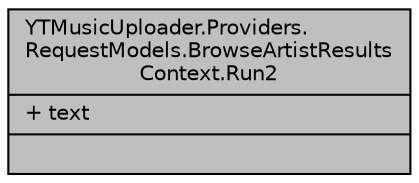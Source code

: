 digraph "YTMusicUploader.Providers.RequestModels.BrowseArtistResultsContext.Run2"
{
 // LATEX_PDF_SIZE
  edge [fontname="Helvetica",fontsize="10",labelfontname="Helvetica",labelfontsize="10"];
  node [fontname="Helvetica",fontsize="10",shape=record];
  Node1 [label="{YTMusicUploader.Providers.\lRequestModels.BrowseArtistResults\lContext.Run2\n|+ text\l|}",height=0.2,width=0.4,color="black", fillcolor="grey75", style="filled", fontcolor="black",tooltip=" "];
}
